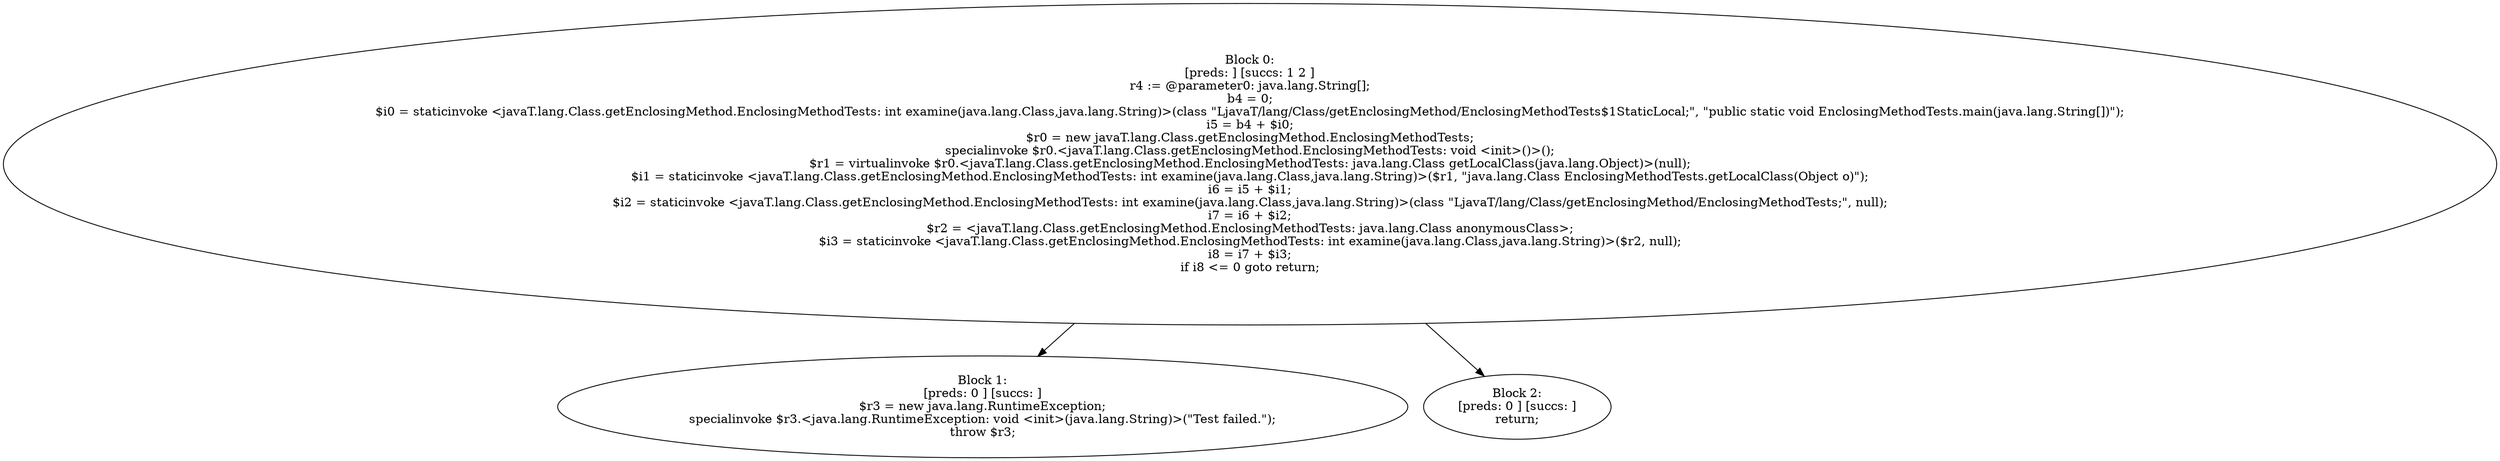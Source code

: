digraph "unitGraph" {
    "Block 0:
[preds: ] [succs: 1 2 ]
r4 := @parameter0: java.lang.String[];
b4 = 0;
$i0 = staticinvoke <javaT.lang.Class.getEnclosingMethod.EnclosingMethodTests: int examine(java.lang.Class,java.lang.String)>(class \"LjavaT/lang/Class/getEnclosingMethod/EnclosingMethodTests$1StaticLocal;\", \"public static void EnclosingMethodTests.main(java.lang.String[])\");
i5 = b4 + $i0;
$r0 = new javaT.lang.Class.getEnclosingMethod.EnclosingMethodTests;
specialinvoke $r0.<javaT.lang.Class.getEnclosingMethod.EnclosingMethodTests: void <init>()>();
$r1 = virtualinvoke $r0.<javaT.lang.Class.getEnclosingMethod.EnclosingMethodTests: java.lang.Class getLocalClass(java.lang.Object)>(null);
$i1 = staticinvoke <javaT.lang.Class.getEnclosingMethod.EnclosingMethodTests: int examine(java.lang.Class,java.lang.String)>($r1, \"java.lang.Class EnclosingMethodTests.getLocalClass(Object o)\");
i6 = i5 + $i1;
$i2 = staticinvoke <javaT.lang.Class.getEnclosingMethod.EnclosingMethodTests: int examine(java.lang.Class,java.lang.String)>(class \"LjavaT/lang/Class/getEnclosingMethod/EnclosingMethodTests;\", null);
i7 = i6 + $i2;
$r2 = <javaT.lang.Class.getEnclosingMethod.EnclosingMethodTests: java.lang.Class anonymousClass>;
$i3 = staticinvoke <javaT.lang.Class.getEnclosingMethod.EnclosingMethodTests: int examine(java.lang.Class,java.lang.String)>($r2, null);
i8 = i7 + $i3;
if i8 <= 0 goto return;
"
    "Block 1:
[preds: 0 ] [succs: ]
$r3 = new java.lang.RuntimeException;
specialinvoke $r3.<java.lang.RuntimeException: void <init>(java.lang.String)>(\"Test failed.\");
throw $r3;
"
    "Block 2:
[preds: 0 ] [succs: ]
return;
"
    "Block 0:
[preds: ] [succs: 1 2 ]
r4 := @parameter0: java.lang.String[];
b4 = 0;
$i0 = staticinvoke <javaT.lang.Class.getEnclosingMethod.EnclosingMethodTests: int examine(java.lang.Class,java.lang.String)>(class \"LjavaT/lang/Class/getEnclosingMethod/EnclosingMethodTests$1StaticLocal;\", \"public static void EnclosingMethodTests.main(java.lang.String[])\");
i5 = b4 + $i0;
$r0 = new javaT.lang.Class.getEnclosingMethod.EnclosingMethodTests;
specialinvoke $r0.<javaT.lang.Class.getEnclosingMethod.EnclosingMethodTests: void <init>()>();
$r1 = virtualinvoke $r0.<javaT.lang.Class.getEnclosingMethod.EnclosingMethodTests: java.lang.Class getLocalClass(java.lang.Object)>(null);
$i1 = staticinvoke <javaT.lang.Class.getEnclosingMethod.EnclosingMethodTests: int examine(java.lang.Class,java.lang.String)>($r1, \"java.lang.Class EnclosingMethodTests.getLocalClass(Object o)\");
i6 = i5 + $i1;
$i2 = staticinvoke <javaT.lang.Class.getEnclosingMethod.EnclosingMethodTests: int examine(java.lang.Class,java.lang.String)>(class \"LjavaT/lang/Class/getEnclosingMethod/EnclosingMethodTests;\", null);
i7 = i6 + $i2;
$r2 = <javaT.lang.Class.getEnclosingMethod.EnclosingMethodTests: java.lang.Class anonymousClass>;
$i3 = staticinvoke <javaT.lang.Class.getEnclosingMethod.EnclosingMethodTests: int examine(java.lang.Class,java.lang.String)>($r2, null);
i8 = i7 + $i3;
if i8 <= 0 goto return;
"->"Block 1:
[preds: 0 ] [succs: ]
$r3 = new java.lang.RuntimeException;
specialinvoke $r3.<java.lang.RuntimeException: void <init>(java.lang.String)>(\"Test failed.\");
throw $r3;
";
    "Block 0:
[preds: ] [succs: 1 2 ]
r4 := @parameter0: java.lang.String[];
b4 = 0;
$i0 = staticinvoke <javaT.lang.Class.getEnclosingMethod.EnclosingMethodTests: int examine(java.lang.Class,java.lang.String)>(class \"LjavaT/lang/Class/getEnclosingMethod/EnclosingMethodTests$1StaticLocal;\", \"public static void EnclosingMethodTests.main(java.lang.String[])\");
i5 = b4 + $i0;
$r0 = new javaT.lang.Class.getEnclosingMethod.EnclosingMethodTests;
specialinvoke $r0.<javaT.lang.Class.getEnclosingMethod.EnclosingMethodTests: void <init>()>();
$r1 = virtualinvoke $r0.<javaT.lang.Class.getEnclosingMethod.EnclosingMethodTests: java.lang.Class getLocalClass(java.lang.Object)>(null);
$i1 = staticinvoke <javaT.lang.Class.getEnclosingMethod.EnclosingMethodTests: int examine(java.lang.Class,java.lang.String)>($r1, \"java.lang.Class EnclosingMethodTests.getLocalClass(Object o)\");
i6 = i5 + $i1;
$i2 = staticinvoke <javaT.lang.Class.getEnclosingMethod.EnclosingMethodTests: int examine(java.lang.Class,java.lang.String)>(class \"LjavaT/lang/Class/getEnclosingMethod/EnclosingMethodTests;\", null);
i7 = i6 + $i2;
$r2 = <javaT.lang.Class.getEnclosingMethod.EnclosingMethodTests: java.lang.Class anonymousClass>;
$i3 = staticinvoke <javaT.lang.Class.getEnclosingMethod.EnclosingMethodTests: int examine(java.lang.Class,java.lang.String)>($r2, null);
i8 = i7 + $i3;
if i8 <= 0 goto return;
"->"Block 2:
[preds: 0 ] [succs: ]
return;
";
}
